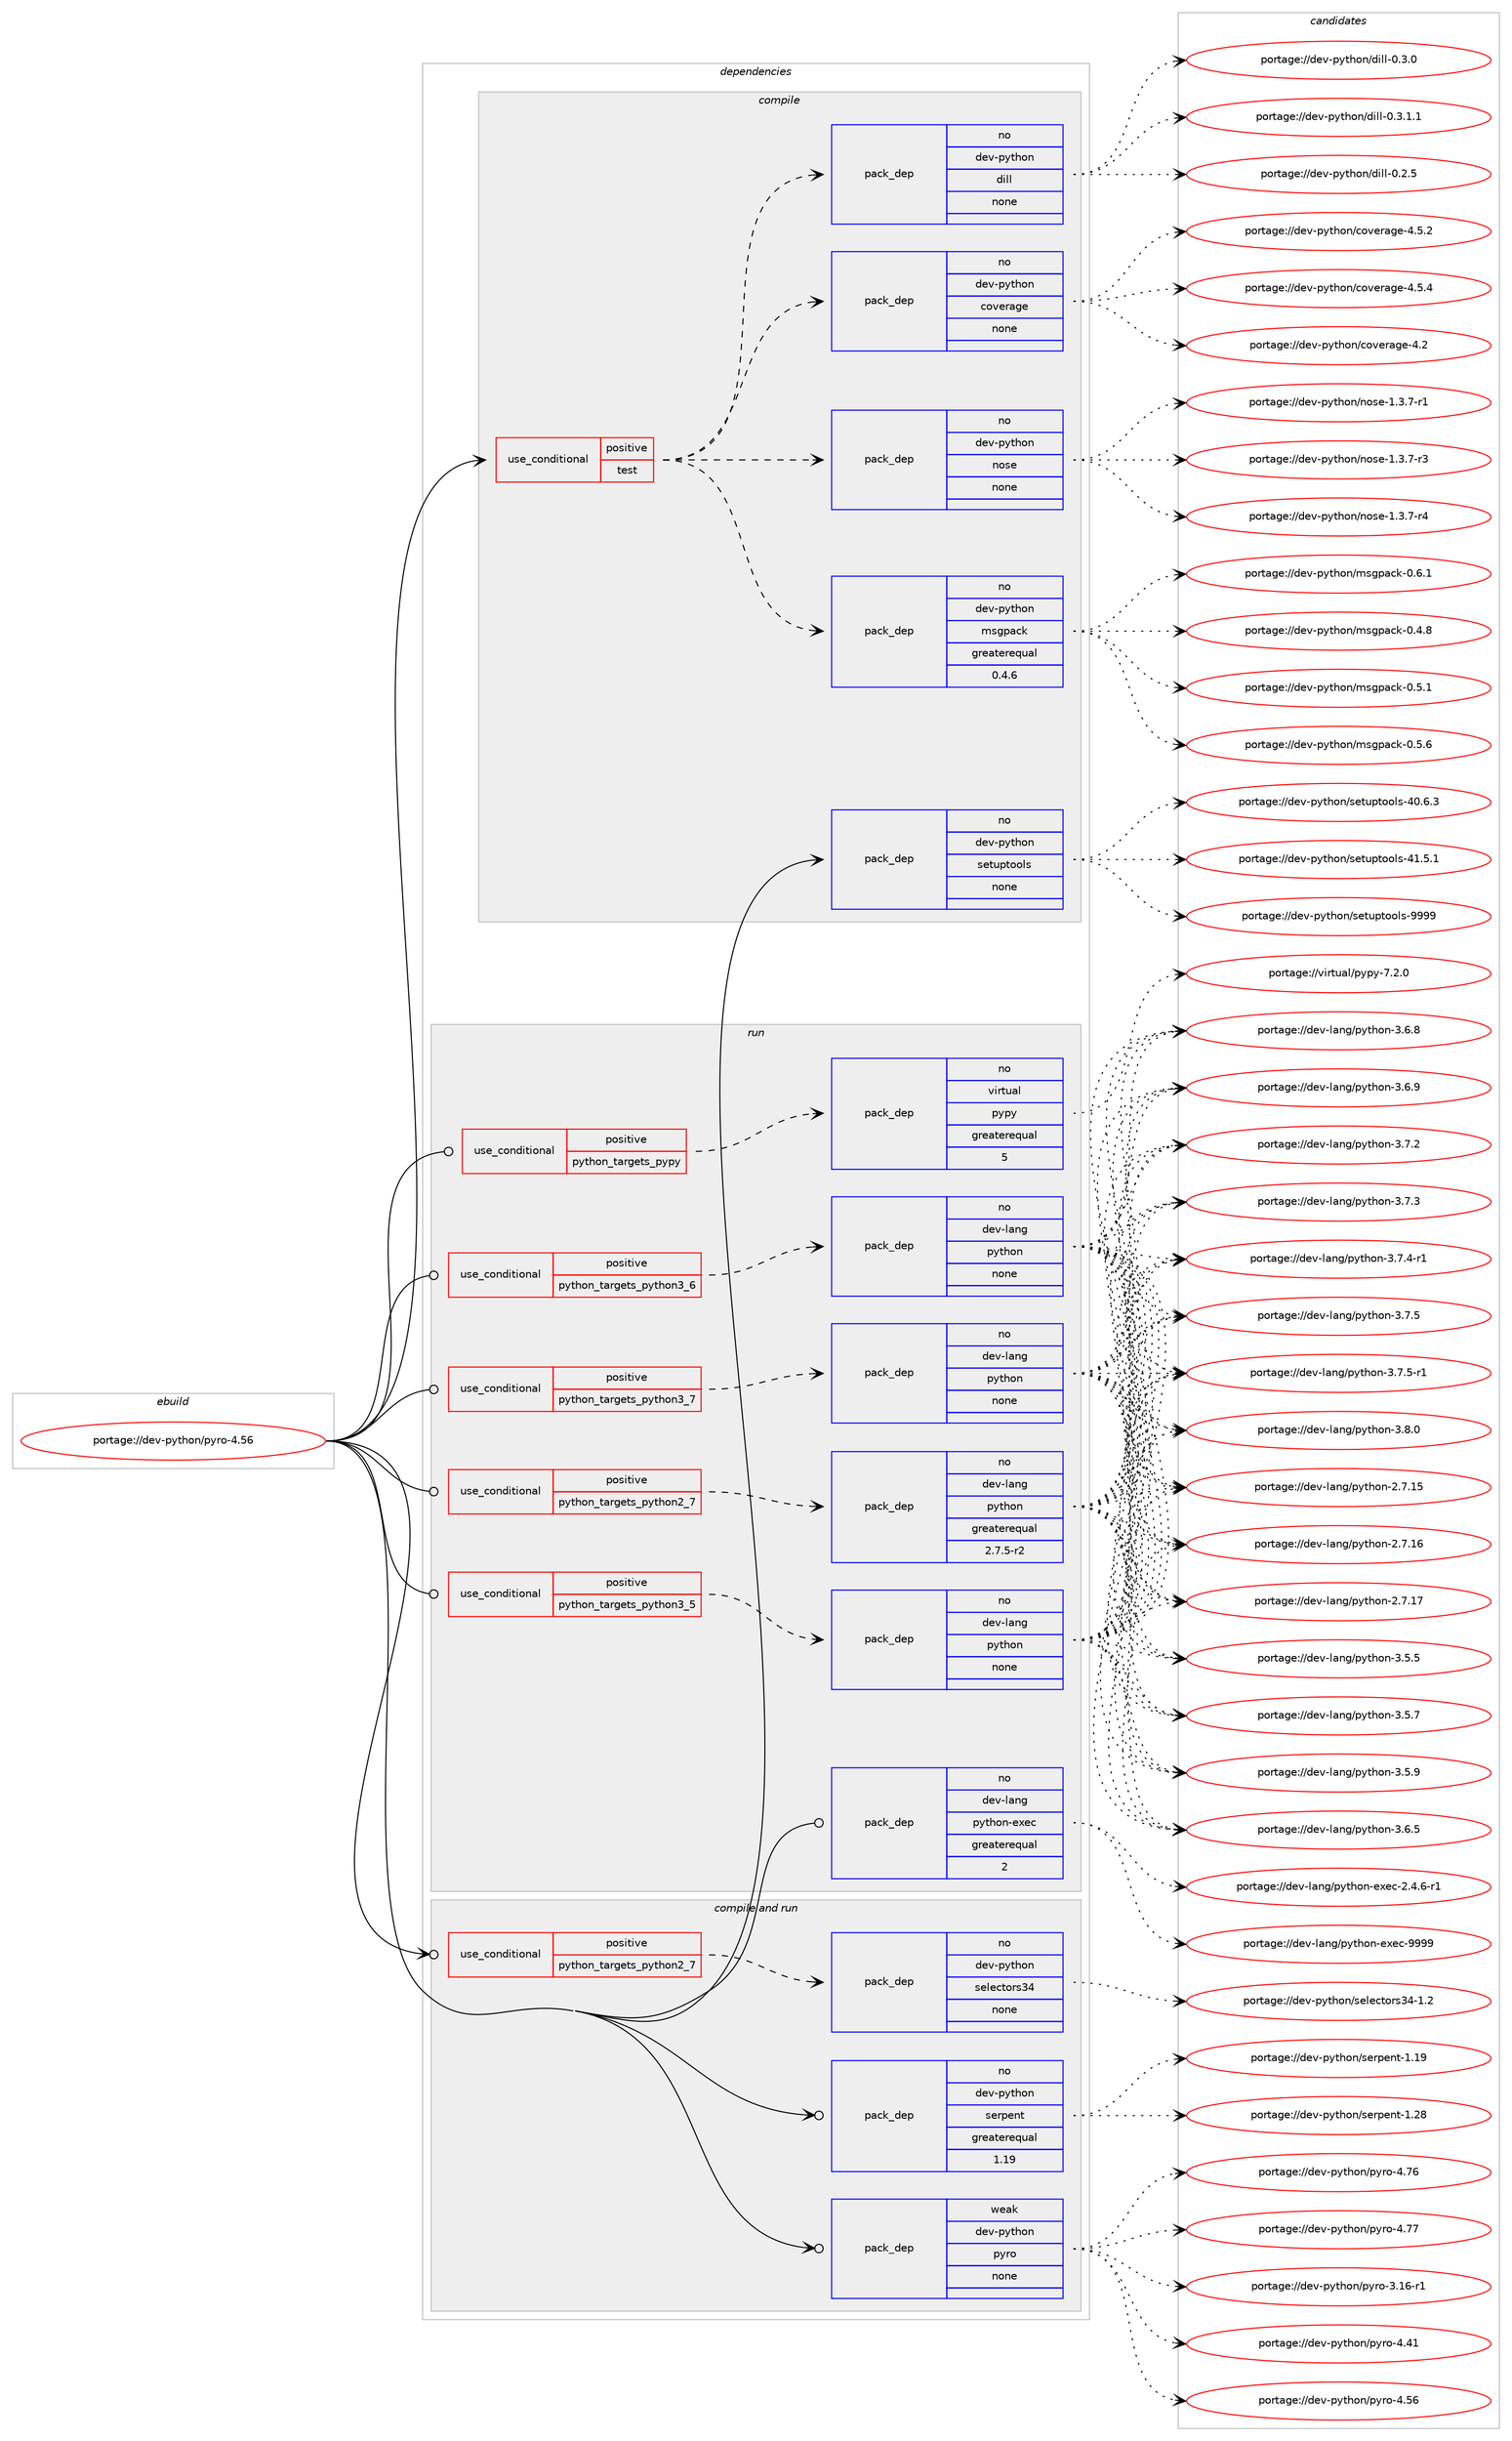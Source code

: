 digraph prolog {

# *************
# Graph options
# *************

newrank=true;
concentrate=true;
compound=true;
graph [rankdir=LR,fontname=Helvetica,fontsize=10,ranksep=1.5];#, ranksep=2.5, nodesep=0.2];
edge  [arrowhead=vee];
node  [fontname=Helvetica,fontsize=10];

# **********
# The ebuild
# **********

subgraph cluster_leftcol {
color=gray;
rank=same;
label=<<i>ebuild</i>>;
id [label="portage://dev-python/pyro-4.56", color=red, width=4, href="../dev-python/pyro-4.56.svg"];
}

# ****************
# The dependencies
# ****************

subgraph cluster_midcol {
color=gray;
label=<<i>dependencies</i>>;
subgraph cluster_compile {
fillcolor="#eeeeee";
style=filled;
label=<<i>compile</i>>;
subgraph cond35978 {
dependency163319 [label=<<TABLE BORDER="0" CELLBORDER="1" CELLSPACING="0" CELLPADDING="4"><TR><TD ROWSPAN="3" CELLPADDING="10">use_conditional</TD></TR><TR><TD>positive</TD></TR><TR><TD>test</TD></TR></TABLE>>, shape=none, color=red];
subgraph pack123960 {
dependency163320 [label=<<TABLE BORDER="0" CELLBORDER="1" CELLSPACING="0" CELLPADDING="4" WIDTH="220"><TR><TD ROWSPAN="6" CELLPADDING="30">pack_dep</TD></TR><TR><TD WIDTH="110">no</TD></TR><TR><TD>dev-python</TD></TR><TR><TD>coverage</TD></TR><TR><TD>none</TD></TR><TR><TD></TD></TR></TABLE>>, shape=none, color=blue];
}
dependency163319:e -> dependency163320:w [weight=20,style="dashed",arrowhead="vee"];
subgraph pack123961 {
dependency163321 [label=<<TABLE BORDER="0" CELLBORDER="1" CELLSPACING="0" CELLPADDING="4" WIDTH="220"><TR><TD ROWSPAN="6" CELLPADDING="30">pack_dep</TD></TR><TR><TD WIDTH="110">no</TD></TR><TR><TD>dev-python</TD></TR><TR><TD>dill</TD></TR><TR><TD>none</TD></TR><TR><TD></TD></TR></TABLE>>, shape=none, color=blue];
}
dependency163319:e -> dependency163321:w [weight=20,style="dashed",arrowhead="vee"];
subgraph pack123962 {
dependency163322 [label=<<TABLE BORDER="0" CELLBORDER="1" CELLSPACING="0" CELLPADDING="4" WIDTH="220"><TR><TD ROWSPAN="6" CELLPADDING="30">pack_dep</TD></TR><TR><TD WIDTH="110">no</TD></TR><TR><TD>dev-python</TD></TR><TR><TD>msgpack</TD></TR><TR><TD>greaterequal</TD></TR><TR><TD>0.4.6</TD></TR></TABLE>>, shape=none, color=blue];
}
dependency163319:e -> dependency163322:w [weight=20,style="dashed",arrowhead="vee"];
subgraph pack123963 {
dependency163323 [label=<<TABLE BORDER="0" CELLBORDER="1" CELLSPACING="0" CELLPADDING="4" WIDTH="220"><TR><TD ROWSPAN="6" CELLPADDING="30">pack_dep</TD></TR><TR><TD WIDTH="110">no</TD></TR><TR><TD>dev-python</TD></TR><TR><TD>nose</TD></TR><TR><TD>none</TD></TR><TR><TD></TD></TR></TABLE>>, shape=none, color=blue];
}
dependency163319:e -> dependency163323:w [weight=20,style="dashed",arrowhead="vee"];
}
id:e -> dependency163319:w [weight=20,style="solid",arrowhead="vee"];
subgraph pack123964 {
dependency163324 [label=<<TABLE BORDER="0" CELLBORDER="1" CELLSPACING="0" CELLPADDING="4" WIDTH="220"><TR><TD ROWSPAN="6" CELLPADDING="30">pack_dep</TD></TR><TR><TD WIDTH="110">no</TD></TR><TR><TD>dev-python</TD></TR><TR><TD>setuptools</TD></TR><TR><TD>none</TD></TR><TR><TD></TD></TR></TABLE>>, shape=none, color=blue];
}
id:e -> dependency163324:w [weight=20,style="solid",arrowhead="vee"];
}
subgraph cluster_compileandrun {
fillcolor="#eeeeee";
style=filled;
label=<<i>compile and run</i>>;
subgraph cond35979 {
dependency163325 [label=<<TABLE BORDER="0" CELLBORDER="1" CELLSPACING="0" CELLPADDING="4"><TR><TD ROWSPAN="3" CELLPADDING="10">use_conditional</TD></TR><TR><TD>positive</TD></TR><TR><TD>python_targets_python2_7</TD></TR></TABLE>>, shape=none, color=red];
subgraph pack123965 {
dependency163326 [label=<<TABLE BORDER="0" CELLBORDER="1" CELLSPACING="0" CELLPADDING="4" WIDTH="220"><TR><TD ROWSPAN="6" CELLPADDING="30">pack_dep</TD></TR><TR><TD WIDTH="110">no</TD></TR><TR><TD>dev-python</TD></TR><TR><TD>selectors34</TD></TR><TR><TD>none</TD></TR><TR><TD></TD></TR></TABLE>>, shape=none, color=blue];
}
dependency163325:e -> dependency163326:w [weight=20,style="dashed",arrowhead="vee"];
}
id:e -> dependency163325:w [weight=20,style="solid",arrowhead="odotvee"];
subgraph pack123966 {
dependency163327 [label=<<TABLE BORDER="0" CELLBORDER="1" CELLSPACING="0" CELLPADDING="4" WIDTH="220"><TR><TD ROWSPAN="6" CELLPADDING="30">pack_dep</TD></TR><TR><TD WIDTH="110">no</TD></TR><TR><TD>dev-python</TD></TR><TR><TD>serpent</TD></TR><TR><TD>greaterequal</TD></TR><TR><TD>1.19</TD></TR></TABLE>>, shape=none, color=blue];
}
id:e -> dependency163327:w [weight=20,style="solid",arrowhead="odotvee"];
subgraph pack123967 {
dependency163328 [label=<<TABLE BORDER="0" CELLBORDER="1" CELLSPACING="0" CELLPADDING="4" WIDTH="220"><TR><TD ROWSPAN="6" CELLPADDING="30">pack_dep</TD></TR><TR><TD WIDTH="110">weak</TD></TR><TR><TD>dev-python</TD></TR><TR><TD>pyro</TD></TR><TR><TD>none</TD></TR><TR><TD></TD></TR></TABLE>>, shape=none, color=blue];
}
id:e -> dependency163328:w [weight=20,style="solid",arrowhead="odotvee"];
}
subgraph cluster_run {
fillcolor="#eeeeee";
style=filled;
label=<<i>run</i>>;
subgraph cond35980 {
dependency163329 [label=<<TABLE BORDER="0" CELLBORDER="1" CELLSPACING="0" CELLPADDING="4"><TR><TD ROWSPAN="3" CELLPADDING="10">use_conditional</TD></TR><TR><TD>positive</TD></TR><TR><TD>python_targets_pypy</TD></TR></TABLE>>, shape=none, color=red];
subgraph pack123968 {
dependency163330 [label=<<TABLE BORDER="0" CELLBORDER="1" CELLSPACING="0" CELLPADDING="4" WIDTH="220"><TR><TD ROWSPAN="6" CELLPADDING="30">pack_dep</TD></TR><TR><TD WIDTH="110">no</TD></TR><TR><TD>virtual</TD></TR><TR><TD>pypy</TD></TR><TR><TD>greaterequal</TD></TR><TR><TD>5</TD></TR></TABLE>>, shape=none, color=blue];
}
dependency163329:e -> dependency163330:w [weight=20,style="dashed",arrowhead="vee"];
}
id:e -> dependency163329:w [weight=20,style="solid",arrowhead="odot"];
subgraph cond35981 {
dependency163331 [label=<<TABLE BORDER="0" CELLBORDER="1" CELLSPACING="0" CELLPADDING="4"><TR><TD ROWSPAN="3" CELLPADDING="10">use_conditional</TD></TR><TR><TD>positive</TD></TR><TR><TD>python_targets_python2_7</TD></TR></TABLE>>, shape=none, color=red];
subgraph pack123969 {
dependency163332 [label=<<TABLE BORDER="0" CELLBORDER="1" CELLSPACING="0" CELLPADDING="4" WIDTH="220"><TR><TD ROWSPAN="6" CELLPADDING="30">pack_dep</TD></TR><TR><TD WIDTH="110">no</TD></TR><TR><TD>dev-lang</TD></TR><TR><TD>python</TD></TR><TR><TD>greaterequal</TD></TR><TR><TD>2.7.5-r2</TD></TR></TABLE>>, shape=none, color=blue];
}
dependency163331:e -> dependency163332:w [weight=20,style="dashed",arrowhead="vee"];
}
id:e -> dependency163331:w [weight=20,style="solid",arrowhead="odot"];
subgraph cond35982 {
dependency163333 [label=<<TABLE BORDER="0" CELLBORDER="1" CELLSPACING="0" CELLPADDING="4"><TR><TD ROWSPAN="3" CELLPADDING="10">use_conditional</TD></TR><TR><TD>positive</TD></TR><TR><TD>python_targets_python3_5</TD></TR></TABLE>>, shape=none, color=red];
subgraph pack123970 {
dependency163334 [label=<<TABLE BORDER="0" CELLBORDER="1" CELLSPACING="0" CELLPADDING="4" WIDTH="220"><TR><TD ROWSPAN="6" CELLPADDING="30">pack_dep</TD></TR><TR><TD WIDTH="110">no</TD></TR><TR><TD>dev-lang</TD></TR><TR><TD>python</TD></TR><TR><TD>none</TD></TR><TR><TD></TD></TR></TABLE>>, shape=none, color=blue];
}
dependency163333:e -> dependency163334:w [weight=20,style="dashed",arrowhead="vee"];
}
id:e -> dependency163333:w [weight=20,style="solid",arrowhead="odot"];
subgraph cond35983 {
dependency163335 [label=<<TABLE BORDER="0" CELLBORDER="1" CELLSPACING="0" CELLPADDING="4"><TR><TD ROWSPAN="3" CELLPADDING="10">use_conditional</TD></TR><TR><TD>positive</TD></TR><TR><TD>python_targets_python3_6</TD></TR></TABLE>>, shape=none, color=red];
subgraph pack123971 {
dependency163336 [label=<<TABLE BORDER="0" CELLBORDER="1" CELLSPACING="0" CELLPADDING="4" WIDTH="220"><TR><TD ROWSPAN="6" CELLPADDING="30">pack_dep</TD></TR><TR><TD WIDTH="110">no</TD></TR><TR><TD>dev-lang</TD></TR><TR><TD>python</TD></TR><TR><TD>none</TD></TR><TR><TD></TD></TR></TABLE>>, shape=none, color=blue];
}
dependency163335:e -> dependency163336:w [weight=20,style="dashed",arrowhead="vee"];
}
id:e -> dependency163335:w [weight=20,style="solid",arrowhead="odot"];
subgraph cond35984 {
dependency163337 [label=<<TABLE BORDER="0" CELLBORDER="1" CELLSPACING="0" CELLPADDING="4"><TR><TD ROWSPAN="3" CELLPADDING="10">use_conditional</TD></TR><TR><TD>positive</TD></TR><TR><TD>python_targets_python3_7</TD></TR></TABLE>>, shape=none, color=red];
subgraph pack123972 {
dependency163338 [label=<<TABLE BORDER="0" CELLBORDER="1" CELLSPACING="0" CELLPADDING="4" WIDTH="220"><TR><TD ROWSPAN="6" CELLPADDING="30">pack_dep</TD></TR><TR><TD WIDTH="110">no</TD></TR><TR><TD>dev-lang</TD></TR><TR><TD>python</TD></TR><TR><TD>none</TD></TR><TR><TD></TD></TR></TABLE>>, shape=none, color=blue];
}
dependency163337:e -> dependency163338:w [weight=20,style="dashed",arrowhead="vee"];
}
id:e -> dependency163337:w [weight=20,style="solid",arrowhead="odot"];
subgraph pack123973 {
dependency163339 [label=<<TABLE BORDER="0" CELLBORDER="1" CELLSPACING="0" CELLPADDING="4" WIDTH="220"><TR><TD ROWSPAN="6" CELLPADDING="30">pack_dep</TD></TR><TR><TD WIDTH="110">no</TD></TR><TR><TD>dev-lang</TD></TR><TR><TD>python-exec</TD></TR><TR><TD>greaterequal</TD></TR><TR><TD>2</TD></TR></TABLE>>, shape=none, color=blue];
}
id:e -> dependency163339:w [weight=20,style="solid",arrowhead="odot"];
}
}

# **************
# The candidates
# **************

subgraph cluster_choices {
rank=same;
color=gray;
label=<<i>candidates</i>>;

subgraph choice123960 {
color=black;
nodesep=1;
choiceportage1001011184511212111610411111047991111181011149710310145524650 [label="portage://dev-python/coverage-4.2", color=red, width=4,href="../dev-python/coverage-4.2.svg"];
choiceportage10010111845112121116104111110479911111810111497103101455246534650 [label="portage://dev-python/coverage-4.5.2", color=red, width=4,href="../dev-python/coverage-4.5.2.svg"];
choiceportage10010111845112121116104111110479911111810111497103101455246534652 [label="portage://dev-python/coverage-4.5.4", color=red, width=4,href="../dev-python/coverage-4.5.4.svg"];
dependency163320:e -> choiceportage1001011184511212111610411111047991111181011149710310145524650:w [style=dotted,weight="100"];
dependency163320:e -> choiceportage10010111845112121116104111110479911111810111497103101455246534650:w [style=dotted,weight="100"];
dependency163320:e -> choiceportage10010111845112121116104111110479911111810111497103101455246534652:w [style=dotted,weight="100"];
}
subgraph choice123961 {
color=black;
nodesep=1;
choiceportage1001011184511212111610411111047100105108108454846504653 [label="portage://dev-python/dill-0.2.5", color=red, width=4,href="../dev-python/dill-0.2.5.svg"];
choiceportage1001011184511212111610411111047100105108108454846514648 [label="portage://dev-python/dill-0.3.0", color=red, width=4,href="../dev-python/dill-0.3.0.svg"];
choiceportage10010111845112121116104111110471001051081084548465146494649 [label="portage://dev-python/dill-0.3.1.1", color=red, width=4,href="../dev-python/dill-0.3.1.1.svg"];
dependency163321:e -> choiceportage1001011184511212111610411111047100105108108454846504653:w [style=dotted,weight="100"];
dependency163321:e -> choiceportage1001011184511212111610411111047100105108108454846514648:w [style=dotted,weight="100"];
dependency163321:e -> choiceportage10010111845112121116104111110471001051081084548465146494649:w [style=dotted,weight="100"];
}
subgraph choice123962 {
color=black;
nodesep=1;
choiceportage10010111845112121116104111110471091151031129799107454846524656 [label="portage://dev-python/msgpack-0.4.8", color=red, width=4,href="../dev-python/msgpack-0.4.8.svg"];
choiceportage10010111845112121116104111110471091151031129799107454846534649 [label="portage://dev-python/msgpack-0.5.1", color=red, width=4,href="../dev-python/msgpack-0.5.1.svg"];
choiceportage10010111845112121116104111110471091151031129799107454846534654 [label="portage://dev-python/msgpack-0.5.6", color=red, width=4,href="../dev-python/msgpack-0.5.6.svg"];
choiceportage10010111845112121116104111110471091151031129799107454846544649 [label="portage://dev-python/msgpack-0.6.1", color=red, width=4,href="../dev-python/msgpack-0.6.1.svg"];
dependency163322:e -> choiceportage10010111845112121116104111110471091151031129799107454846524656:w [style=dotted,weight="100"];
dependency163322:e -> choiceportage10010111845112121116104111110471091151031129799107454846534649:w [style=dotted,weight="100"];
dependency163322:e -> choiceportage10010111845112121116104111110471091151031129799107454846534654:w [style=dotted,weight="100"];
dependency163322:e -> choiceportage10010111845112121116104111110471091151031129799107454846544649:w [style=dotted,weight="100"];
}
subgraph choice123963 {
color=black;
nodesep=1;
choiceportage10010111845112121116104111110471101111151014549465146554511449 [label="portage://dev-python/nose-1.3.7-r1", color=red, width=4,href="../dev-python/nose-1.3.7-r1.svg"];
choiceportage10010111845112121116104111110471101111151014549465146554511451 [label="portage://dev-python/nose-1.3.7-r3", color=red, width=4,href="../dev-python/nose-1.3.7-r3.svg"];
choiceportage10010111845112121116104111110471101111151014549465146554511452 [label="portage://dev-python/nose-1.3.7-r4", color=red, width=4,href="../dev-python/nose-1.3.7-r4.svg"];
dependency163323:e -> choiceportage10010111845112121116104111110471101111151014549465146554511449:w [style=dotted,weight="100"];
dependency163323:e -> choiceportage10010111845112121116104111110471101111151014549465146554511451:w [style=dotted,weight="100"];
dependency163323:e -> choiceportage10010111845112121116104111110471101111151014549465146554511452:w [style=dotted,weight="100"];
}
subgraph choice123964 {
color=black;
nodesep=1;
choiceportage100101118451121211161041111104711510111611711211611111110811545524846544651 [label="portage://dev-python/setuptools-40.6.3", color=red, width=4,href="../dev-python/setuptools-40.6.3.svg"];
choiceportage100101118451121211161041111104711510111611711211611111110811545524946534649 [label="portage://dev-python/setuptools-41.5.1", color=red, width=4,href="../dev-python/setuptools-41.5.1.svg"];
choiceportage10010111845112121116104111110471151011161171121161111111081154557575757 [label="portage://dev-python/setuptools-9999", color=red, width=4,href="../dev-python/setuptools-9999.svg"];
dependency163324:e -> choiceportage100101118451121211161041111104711510111611711211611111110811545524846544651:w [style=dotted,weight="100"];
dependency163324:e -> choiceportage100101118451121211161041111104711510111611711211611111110811545524946534649:w [style=dotted,weight="100"];
dependency163324:e -> choiceportage10010111845112121116104111110471151011161171121161111111081154557575757:w [style=dotted,weight="100"];
}
subgraph choice123965 {
color=black;
nodesep=1;
choiceportage100101118451121211161041111104711510110810199116111114115515245494650 [label="portage://dev-python/selectors34-1.2", color=red, width=4,href="../dev-python/selectors34-1.2.svg"];
dependency163326:e -> choiceportage100101118451121211161041111104711510110810199116111114115515245494650:w [style=dotted,weight="100"];
}
subgraph choice123966 {
color=black;
nodesep=1;
choiceportage10010111845112121116104111110471151011141121011101164549464957 [label="portage://dev-python/serpent-1.19", color=red, width=4,href="../dev-python/serpent-1.19.svg"];
choiceportage10010111845112121116104111110471151011141121011101164549465056 [label="portage://dev-python/serpent-1.28", color=red, width=4,href="../dev-python/serpent-1.28.svg"];
dependency163327:e -> choiceportage10010111845112121116104111110471151011141121011101164549464957:w [style=dotted,weight="100"];
dependency163327:e -> choiceportage10010111845112121116104111110471151011141121011101164549465056:w [style=dotted,weight="100"];
}
subgraph choice123967 {
color=black;
nodesep=1;
choiceportage100101118451121211161041111104711212111411145514649544511449 [label="portage://dev-python/pyro-3.16-r1", color=red, width=4,href="../dev-python/pyro-3.16-r1.svg"];
choiceportage10010111845112121116104111110471121211141114552465249 [label="portage://dev-python/pyro-4.41", color=red, width=4,href="../dev-python/pyro-4.41.svg"];
choiceportage10010111845112121116104111110471121211141114552465354 [label="portage://dev-python/pyro-4.56", color=red, width=4,href="../dev-python/pyro-4.56.svg"];
choiceportage10010111845112121116104111110471121211141114552465554 [label="portage://dev-python/pyro-4.76", color=red, width=4,href="../dev-python/pyro-4.76.svg"];
choiceportage10010111845112121116104111110471121211141114552465555 [label="portage://dev-python/pyro-4.77", color=red, width=4,href="../dev-python/pyro-4.77.svg"];
dependency163328:e -> choiceportage100101118451121211161041111104711212111411145514649544511449:w [style=dotted,weight="100"];
dependency163328:e -> choiceportage10010111845112121116104111110471121211141114552465249:w [style=dotted,weight="100"];
dependency163328:e -> choiceportage10010111845112121116104111110471121211141114552465354:w [style=dotted,weight="100"];
dependency163328:e -> choiceportage10010111845112121116104111110471121211141114552465554:w [style=dotted,weight="100"];
dependency163328:e -> choiceportage10010111845112121116104111110471121211141114552465555:w [style=dotted,weight="100"];
}
subgraph choice123968 {
color=black;
nodesep=1;
choiceportage1181051141161179710847112121112121455546504648 [label="portage://virtual/pypy-7.2.0", color=red, width=4,href="../virtual/pypy-7.2.0.svg"];
dependency163330:e -> choiceportage1181051141161179710847112121112121455546504648:w [style=dotted,weight="100"];
}
subgraph choice123969 {
color=black;
nodesep=1;
choiceportage10010111845108971101034711212111610411111045504655464953 [label="portage://dev-lang/python-2.7.15", color=red, width=4,href="../dev-lang/python-2.7.15.svg"];
choiceportage10010111845108971101034711212111610411111045504655464954 [label="portage://dev-lang/python-2.7.16", color=red, width=4,href="../dev-lang/python-2.7.16.svg"];
choiceportage10010111845108971101034711212111610411111045504655464955 [label="portage://dev-lang/python-2.7.17", color=red, width=4,href="../dev-lang/python-2.7.17.svg"];
choiceportage100101118451089711010347112121116104111110455146534653 [label="portage://dev-lang/python-3.5.5", color=red, width=4,href="../dev-lang/python-3.5.5.svg"];
choiceportage100101118451089711010347112121116104111110455146534655 [label="portage://dev-lang/python-3.5.7", color=red, width=4,href="../dev-lang/python-3.5.7.svg"];
choiceportage100101118451089711010347112121116104111110455146534657 [label="portage://dev-lang/python-3.5.9", color=red, width=4,href="../dev-lang/python-3.5.9.svg"];
choiceportage100101118451089711010347112121116104111110455146544653 [label="portage://dev-lang/python-3.6.5", color=red, width=4,href="../dev-lang/python-3.6.5.svg"];
choiceportage100101118451089711010347112121116104111110455146544656 [label="portage://dev-lang/python-3.6.8", color=red, width=4,href="../dev-lang/python-3.6.8.svg"];
choiceportage100101118451089711010347112121116104111110455146544657 [label="portage://dev-lang/python-3.6.9", color=red, width=4,href="../dev-lang/python-3.6.9.svg"];
choiceportage100101118451089711010347112121116104111110455146554650 [label="portage://dev-lang/python-3.7.2", color=red, width=4,href="../dev-lang/python-3.7.2.svg"];
choiceportage100101118451089711010347112121116104111110455146554651 [label="portage://dev-lang/python-3.7.3", color=red, width=4,href="../dev-lang/python-3.7.3.svg"];
choiceportage1001011184510897110103471121211161041111104551465546524511449 [label="portage://dev-lang/python-3.7.4-r1", color=red, width=4,href="../dev-lang/python-3.7.4-r1.svg"];
choiceportage100101118451089711010347112121116104111110455146554653 [label="portage://dev-lang/python-3.7.5", color=red, width=4,href="../dev-lang/python-3.7.5.svg"];
choiceportage1001011184510897110103471121211161041111104551465546534511449 [label="portage://dev-lang/python-3.7.5-r1", color=red, width=4,href="../dev-lang/python-3.7.5-r1.svg"];
choiceportage100101118451089711010347112121116104111110455146564648 [label="portage://dev-lang/python-3.8.0", color=red, width=4,href="../dev-lang/python-3.8.0.svg"];
dependency163332:e -> choiceportage10010111845108971101034711212111610411111045504655464953:w [style=dotted,weight="100"];
dependency163332:e -> choiceportage10010111845108971101034711212111610411111045504655464954:w [style=dotted,weight="100"];
dependency163332:e -> choiceportage10010111845108971101034711212111610411111045504655464955:w [style=dotted,weight="100"];
dependency163332:e -> choiceportage100101118451089711010347112121116104111110455146534653:w [style=dotted,weight="100"];
dependency163332:e -> choiceportage100101118451089711010347112121116104111110455146534655:w [style=dotted,weight="100"];
dependency163332:e -> choiceportage100101118451089711010347112121116104111110455146534657:w [style=dotted,weight="100"];
dependency163332:e -> choiceportage100101118451089711010347112121116104111110455146544653:w [style=dotted,weight="100"];
dependency163332:e -> choiceportage100101118451089711010347112121116104111110455146544656:w [style=dotted,weight="100"];
dependency163332:e -> choiceportage100101118451089711010347112121116104111110455146544657:w [style=dotted,weight="100"];
dependency163332:e -> choiceportage100101118451089711010347112121116104111110455146554650:w [style=dotted,weight="100"];
dependency163332:e -> choiceportage100101118451089711010347112121116104111110455146554651:w [style=dotted,weight="100"];
dependency163332:e -> choiceportage1001011184510897110103471121211161041111104551465546524511449:w [style=dotted,weight="100"];
dependency163332:e -> choiceportage100101118451089711010347112121116104111110455146554653:w [style=dotted,weight="100"];
dependency163332:e -> choiceportage1001011184510897110103471121211161041111104551465546534511449:w [style=dotted,weight="100"];
dependency163332:e -> choiceportage100101118451089711010347112121116104111110455146564648:w [style=dotted,weight="100"];
}
subgraph choice123970 {
color=black;
nodesep=1;
choiceportage10010111845108971101034711212111610411111045504655464953 [label="portage://dev-lang/python-2.7.15", color=red, width=4,href="../dev-lang/python-2.7.15.svg"];
choiceportage10010111845108971101034711212111610411111045504655464954 [label="portage://dev-lang/python-2.7.16", color=red, width=4,href="../dev-lang/python-2.7.16.svg"];
choiceportage10010111845108971101034711212111610411111045504655464955 [label="portage://dev-lang/python-2.7.17", color=red, width=4,href="../dev-lang/python-2.7.17.svg"];
choiceportage100101118451089711010347112121116104111110455146534653 [label="portage://dev-lang/python-3.5.5", color=red, width=4,href="../dev-lang/python-3.5.5.svg"];
choiceportage100101118451089711010347112121116104111110455146534655 [label="portage://dev-lang/python-3.5.7", color=red, width=4,href="../dev-lang/python-3.5.7.svg"];
choiceportage100101118451089711010347112121116104111110455146534657 [label="portage://dev-lang/python-3.5.9", color=red, width=4,href="../dev-lang/python-3.5.9.svg"];
choiceportage100101118451089711010347112121116104111110455146544653 [label="portage://dev-lang/python-3.6.5", color=red, width=4,href="../dev-lang/python-3.6.5.svg"];
choiceportage100101118451089711010347112121116104111110455146544656 [label="portage://dev-lang/python-3.6.8", color=red, width=4,href="../dev-lang/python-3.6.8.svg"];
choiceportage100101118451089711010347112121116104111110455146544657 [label="portage://dev-lang/python-3.6.9", color=red, width=4,href="../dev-lang/python-3.6.9.svg"];
choiceportage100101118451089711010347112121116104111110455146554650 [label="portage://dev-lang/python-3.7.2", color=red, width=4,href="../dev-lang/python-3.7.2.svg"];
choiceportage100101118451089711010347112121116104111110455146554651 [label="portage://dev-lang/python-3.7.3", color=red, width=4,href="../dev-lang/python-3.7.3.svg"];
choiceportage1001011184510897110103471121211161041111104551465546524511449 [label="portage://dev-lang/python-3.7.4-r1", color=red, width=4,href="../dev-lang/python-3.7.4-r1.svg"];
choiceportage100101118451089711010347112121116104111110455146554653 [label="portage://dev-lang/python-3.7.5", color=red, width=4,href="../dev-lang/python-3.7.5.svg"];
choiceportage1001011184510897110103471121211161041111104551465546534511449 [label="portage://dev-lang/python-3.7.5-r1", color=red, width=4,href="../dev-lang/python-3.7.5-r1.svg"];
choiceportage100101118451089711010347112121116104111110455146564648 [label="portage://dev-lang/python-3.8.0", color=red, width=4,href="../dev-lang/python-3.8.0.svg"];
dependency163334:e -> choiceportage10010111845108971101034711212111610411111045504655464953:w [style=dotted,weight="100"];
dependency163334:e -> choiceportage10010111845108971101034711212111610411111045504655464954:w [style=dotted,weight="100"];
dependency163334:e -> choiceportage10010111845108971101034711212111610411111045504655464955:w [style=dotted,weight="100"];
dependency163334:e -> choiceportage100101118451089711010347112121116104111110455146534653:w [style=dotted,weight="100"];
dependency163334:e -> choiceportage100101118451089711010347112121116104111110455146534655:w [style=dotted,weight="100"];
dependency163334:e -> choiceportage100101118451089711010347112121116104111110455146534657:w [style=dotted,weight="100"];
dependency163334:e -> choiceportage100101118451089711010347112121116104111110455146544653:w [style=dotted,weight="100"];
dependency163334:e -> choiceportage100101118451089711010347112121116104111110455146544656:w [style=dotted,weight="100"];
dependency163334:e -> choiceportage100101118451089711010347112121116104111110455146544657:w [style=dotted,weight="100"];
dependency163334:e -> choiceportage100101118451089711010347112121116104111110455146554650:w [style=dotted,weight="100"];
dependency163334:e -> choiceportage100101118451089711010347112121116104111110455146554651:w [style=dotted,weight="100"];
dependency163334:e -> choiceportage1001011184510897110103471121211161041111104551465546524511449:w [style=dotted,weight="100"];
dependency163334:e -> choiceportage100101118451089711010347112121116104111110455146554653:w [style=dotted,weight="100"];
dependency163334:e -> choiceportage1001011184510897110103471121211161041111104551465546534511449:w [style=dotted,weight="100"];
dependency163334:e -> choiceportage100101118451089711010347112121116104111110455146564648:w [style=dotted,weight="100"];
}
subgraph choice123971 {
color=black;
nodesep=1;
choiceportage10010111845108971101034711212111610411111045504655464953 [label="portage://dev-lang/python-2.7.15", color=red, width=4,href="../dev-lang/python-2.7.15.svg"];
choiceportage10010111845108971101034711212111610411111045504655464954 [label="portage://dev-lang/python-2.7.16", color=red, width=4,href="../dev-lang/python-2.7.16.svg"];
choiceportage10010111845108971101034711212111610411111045504655464955 [label="portage://dev-lang/python-2.7.17", color=red, width=4,href="../dev-lang/python-2.7.17.svg"];
choiceportage100101118451089711010347112121116104111110455146534653 [label="portage://dev-lang/python-3.5.5", color=red, width=4,href="../dev-lang/python-3.5.5.svg"];
choiceportage100101118451089711010347112121116104111110455146534655 [label="portage://dev-lang/python-3.5.7", color=red, width=4,href="../dev-lang/python-3.5.7.svg"];
choiceportage100101118451089711010347112121116104111110455146534657 [label="portage://dev-lang/python-3.5.9", color=red, width=4,href="../dev-lang/python-3.5.9.svg"];
choiceportage100101118451089711010347112121116104111110455146544653 [label="portage://dev-lang/python-3.6.5", color=red, width=4,href="../dev-lang/python-3.6.5.svg"];
choiceportage100101118451089711010347112121116104111110455146544656 [label="portage://dev-lang/python-3.6.8", color=red, width=4,href="../dev-lang/python-3.6.8.svg"];
choiceportage100101118451089711010347112121116104111110455146544657 [label="portage://dev-lang/python-3.6.9", color=red, width=4,href="../dev-lang/python-3.6.9.svg"];
choiceportage100101118451089711010347112121116104111110455146554650 [label="portage://dev-lang/python-3.7.2", color=red, width=4,href="../dev-lang/python-3.7.2.svg"];
choiceportage100101118451089711010347112121116104111110455146554651 [label="portage://dev-lang/python-3.7.3", color=red, width=4,href="../dev-lang/python-3.7.3.svg"];
choiceportage1001011184510897110103471121211161041111104551465546524511449 [label="portage://dev-lang/python-3.7.4-r1", color=red, width=4,href="../dev-lang/python-3.7.4-r1.svg"];
choiceportage100101118451089711010347112121116104111110455146554653 [label="portage://dev-lang/python-3.7.5", color=red, width=4,href="../dev-lang/python-3.7.5.svg"];
choiceportage1001011184510897110103471121211161041111104551465546534511449 [label="portage://dev-lang/python-3.7.5-r1", color=red, width=4,href="../dev-lang/python-3.7.5-r1.svg"];
choiceportage100101118451089711010347112121116104111110455146564648 [label="portage://dev-lang/python-3.8.0", color=red, width=4,href="../dev-lang/python-3.8.0.svg"];
dependency163336:e -> choiceportage10010111845108971101034711212111610411111045504655464953:w [style=dotted,weight="100"];
dependency163336:e -> choiceportage10010111845108971101034711212111610411111045504655464954:w [style=dotted,weight="100"];
dependency163336:e -> choiceportage10010111845108971101034711212111610411111045504655464955:w [style=dotted,weight="100"];
dependency163336:e -> choiceportage100101118451089711010347112121116104111110455146534653:w [style=dotted,weight="100"];
dependency163336:e -> choiceportage100101118451089711010347112121116104111110455146534655:w [style=dotted,weight="100"];
dependency163336:e -> choiceportage100101118451089711010347112121116104111110455146534657:w [style=dotted,weight="100"];
dependency163336:e -> choiceportage100101118451089711010347112121116104111110455146544653:w [style=dotted,weight="100"];
dependency163336:e -> choiceportage100101118451089711010347112121116104111110455146544656:w [style=dotted,weight="100"];
dependency163336:e -> choiceportage100101118451089711010347112121116104111110455146544657:w [style=dotted,weight="100"];
dependency163336:e -> choiceportage100101118451089711010347112121116104111110455146554650:w [style=dotted,weight="100"];
dependency163336:e -> choiceportage100101118451089711010347112121116104111110455146554651:w [style=dotted,weight="100"];
dependency163336:e -> choiceportage1001011184510897110103471121211161041111104551465546524511449:w [style=dotted,weight="100"];
dependency163336:e -> choiceportage100101118451089711010347112121116104111110455146554653:w [style=dotted,weight="100"];
dependency163336:e -> choiceportage1001011184510897110103471121211161041111104551465546534511449:w [style=dotted,weight="100"];
dependency163336:e -> choiceportage100101118451089711010347112121116104111110455146564648:w [style=dotted,weight="100"];
}
subgraph choice123972 {
color=black;
nodesep=1;
choiceportage10010111845108971101034711212111610411111045504655464953 [label="portage://dev-lang/python-2.7.15", color=red, width=4,href="../dev-lang/python-2.7.15.svg"];
choiceportage10010111845108971101034711212111610411111045504655464954 [label="portage://dev-lang/python-2.7.16", color=red, width=4,href="../dev-lang/python-2.7.16.svg"];
choiceportage10010111845108971101034711212111610411111045504655464955 [label="portage://dev-lang/python-2.7.17", color=red, width=4,href="../dev-lang/python-2.7.17.svg"];
choiceportage100101118451089711010347112121116104111110455146534653 [label="portage://dev-lang/python-3.5.5", color=red, width=4,href="../dev-lang/python-3.5.5.svg"];
choiceportage100101118451089711010347112121116104111110455146534655 [label="portage://dev-lang/python-3.5.7", color=red, width=4,href="../dev-lang/python-3.5.7.svg"];
choiceportage100101118451089711010347112121116104111110455146534657 [label="portage://dev-lang/python-3.5.9", color=red, width=4,href="../dev-lang/python-3.5.9.svg"];
choiceportage100101118451089711010347112121116104111110455146544653 [label="portage://dev-lang/python-3.6.5", color=red, width=4,href="../dev-lang/python-3.6.5.svg"];
choiceportage100101118451089711010347112121116104111110455146544656 [label="portage://dev-lang/python-3.6.8", color=red, width=4,href="../dev-lang/python-3.6.8.svg"];
choiceportage100101118451089711010347112121116104111110455146544657 [label="portage://dev-lang/python-3.6.9", color=red, width=4,href="../dev-lang/python-3.6.9.svg"];
choiceportage100101118451089711010347112121116104111110455146554650 [label="portage://dev-lang/python-3.7.2", color=red, width=4,href="../dev-lang/python-3.7.2.svg"];
choiceportage100101118451089711010347112121116104111110455146554651 [label="portage://dev-lang/python-3.7.3", color=red, width=4,href="../dev-lang/python-3.7.3.svg"];
choiceportage1001011184510897110103471121211161041111104551465546524511449 [label="portage://dev-lang/python-3.7.4-r1", color=red, width=4,href="../dev-lang/python-3.7.4-r1.svg"];
choiceportage100101118451089711010347112121116104111110455146554653 [label="portage://dev-lang/python-3.7.5", color=red, width=4,href="../dev-lang/python-3.7.5.svg"];
choiceportage1001011184510897110103471121211161041111104551465546534511449 [label="portage://dev-lang/python-3.7.5-r1", color=red, width=4,href="../dev-lang/python-3.7.5-r1.svg"];
choiceportage100101118451089711010347112121116104111110455146564648 [label="portage://dev-lang/python-3.8.0", color=red, width=4,href="../dev-lang/python-3.8.0.svg"];
dependency163338:e -> choiceportage10010111845108971101034711212111610411111045504655464953:w [style=dotted,weight="100"];
dependency163338:e -> choiceportage10010111845108971101034711212111610411111045504655464954:w [style=dotted,weight="100"];
dependency163338:e -> choiceportage10010111845108971101034711212111610411111045504655464955:w [style=dotted,weight="100"];
dependency163338:e -> choiceportage100101118451089711010347112121116104111110455146534653:w [style=dotted,weight="100"];
dependency163338:e -> choiceportage100101118451089711010347112121116104111110455146534655:w [style=dotted,weight="100"];
dependency163338:e -> choiceportage100101118451089711010347112121116104111110455146534657:w [style=dotted,weight="100"];
dependency163338:e -> choiceportage100101118451089711010347112121116104111110455146544653:w [style=dotted,weight="100"];
dependency163338:e -> choiceportage100101118451089711010347112121116104111110455146544656:w [style=dotted,weight="100"];
dependency163338:e -> choiceportage100101118451089711010347112121116104111110455146544657:w [style=dotted,weight="100"];
dependency163338:e -> choiceportage100101118451089711010347112121116104111110455146554650:w [style=dotted,weight="100"];
dependency163338:e -> choiceportage100101118451089711010347112121116104111110455146554651:w [style=dotted,weight="100"];
dependency163338:e -> choiceportage1001011184510897110103471121211161041111104551465546524511449:w [style=dotted,weight="100"];
dependency163338:e -> choiceportage100101118451089711010347112121116104111110455146554653:w [style=dotted,weight="100"];
dependency163338:e -> choiceportage1001011184510897110103471121211161041111104551465546534511449:w [style=dotted,weight="100"];
dependency163338:e -> choiceportage100101118451089711010347112121116104111110455146564648:w [style=dotted,weight="100"];
}
subgraph choice123973 {
color=black;
nodesep=1;
choiceportage10010111845108971101034711212111610411111045101120101994550465246544511449 [label="portage://dev-lang/python-exec-2.4.6-r1", color=red, width=4,href="../dev-lang/python-exec-2.4.6-r1.svg"];
choiceportage10010111845108971101034711212111610411111045101120101994557575757 [label="portage://dev-lang/python-exec-9999", color=red, width=4,href="../dev-lang/python-exec-9999.svg"];
dependency163339:e -> choiceportage10010111845108971101034711212111610411111045101120101994550465246544511449:w [style=dotted,weight="100"];
dependency163339:e -> choiceportage10010111845108971101034711212111610411111045101120101994557575757:w [style=dotted,weight="100"];
}
}

}
